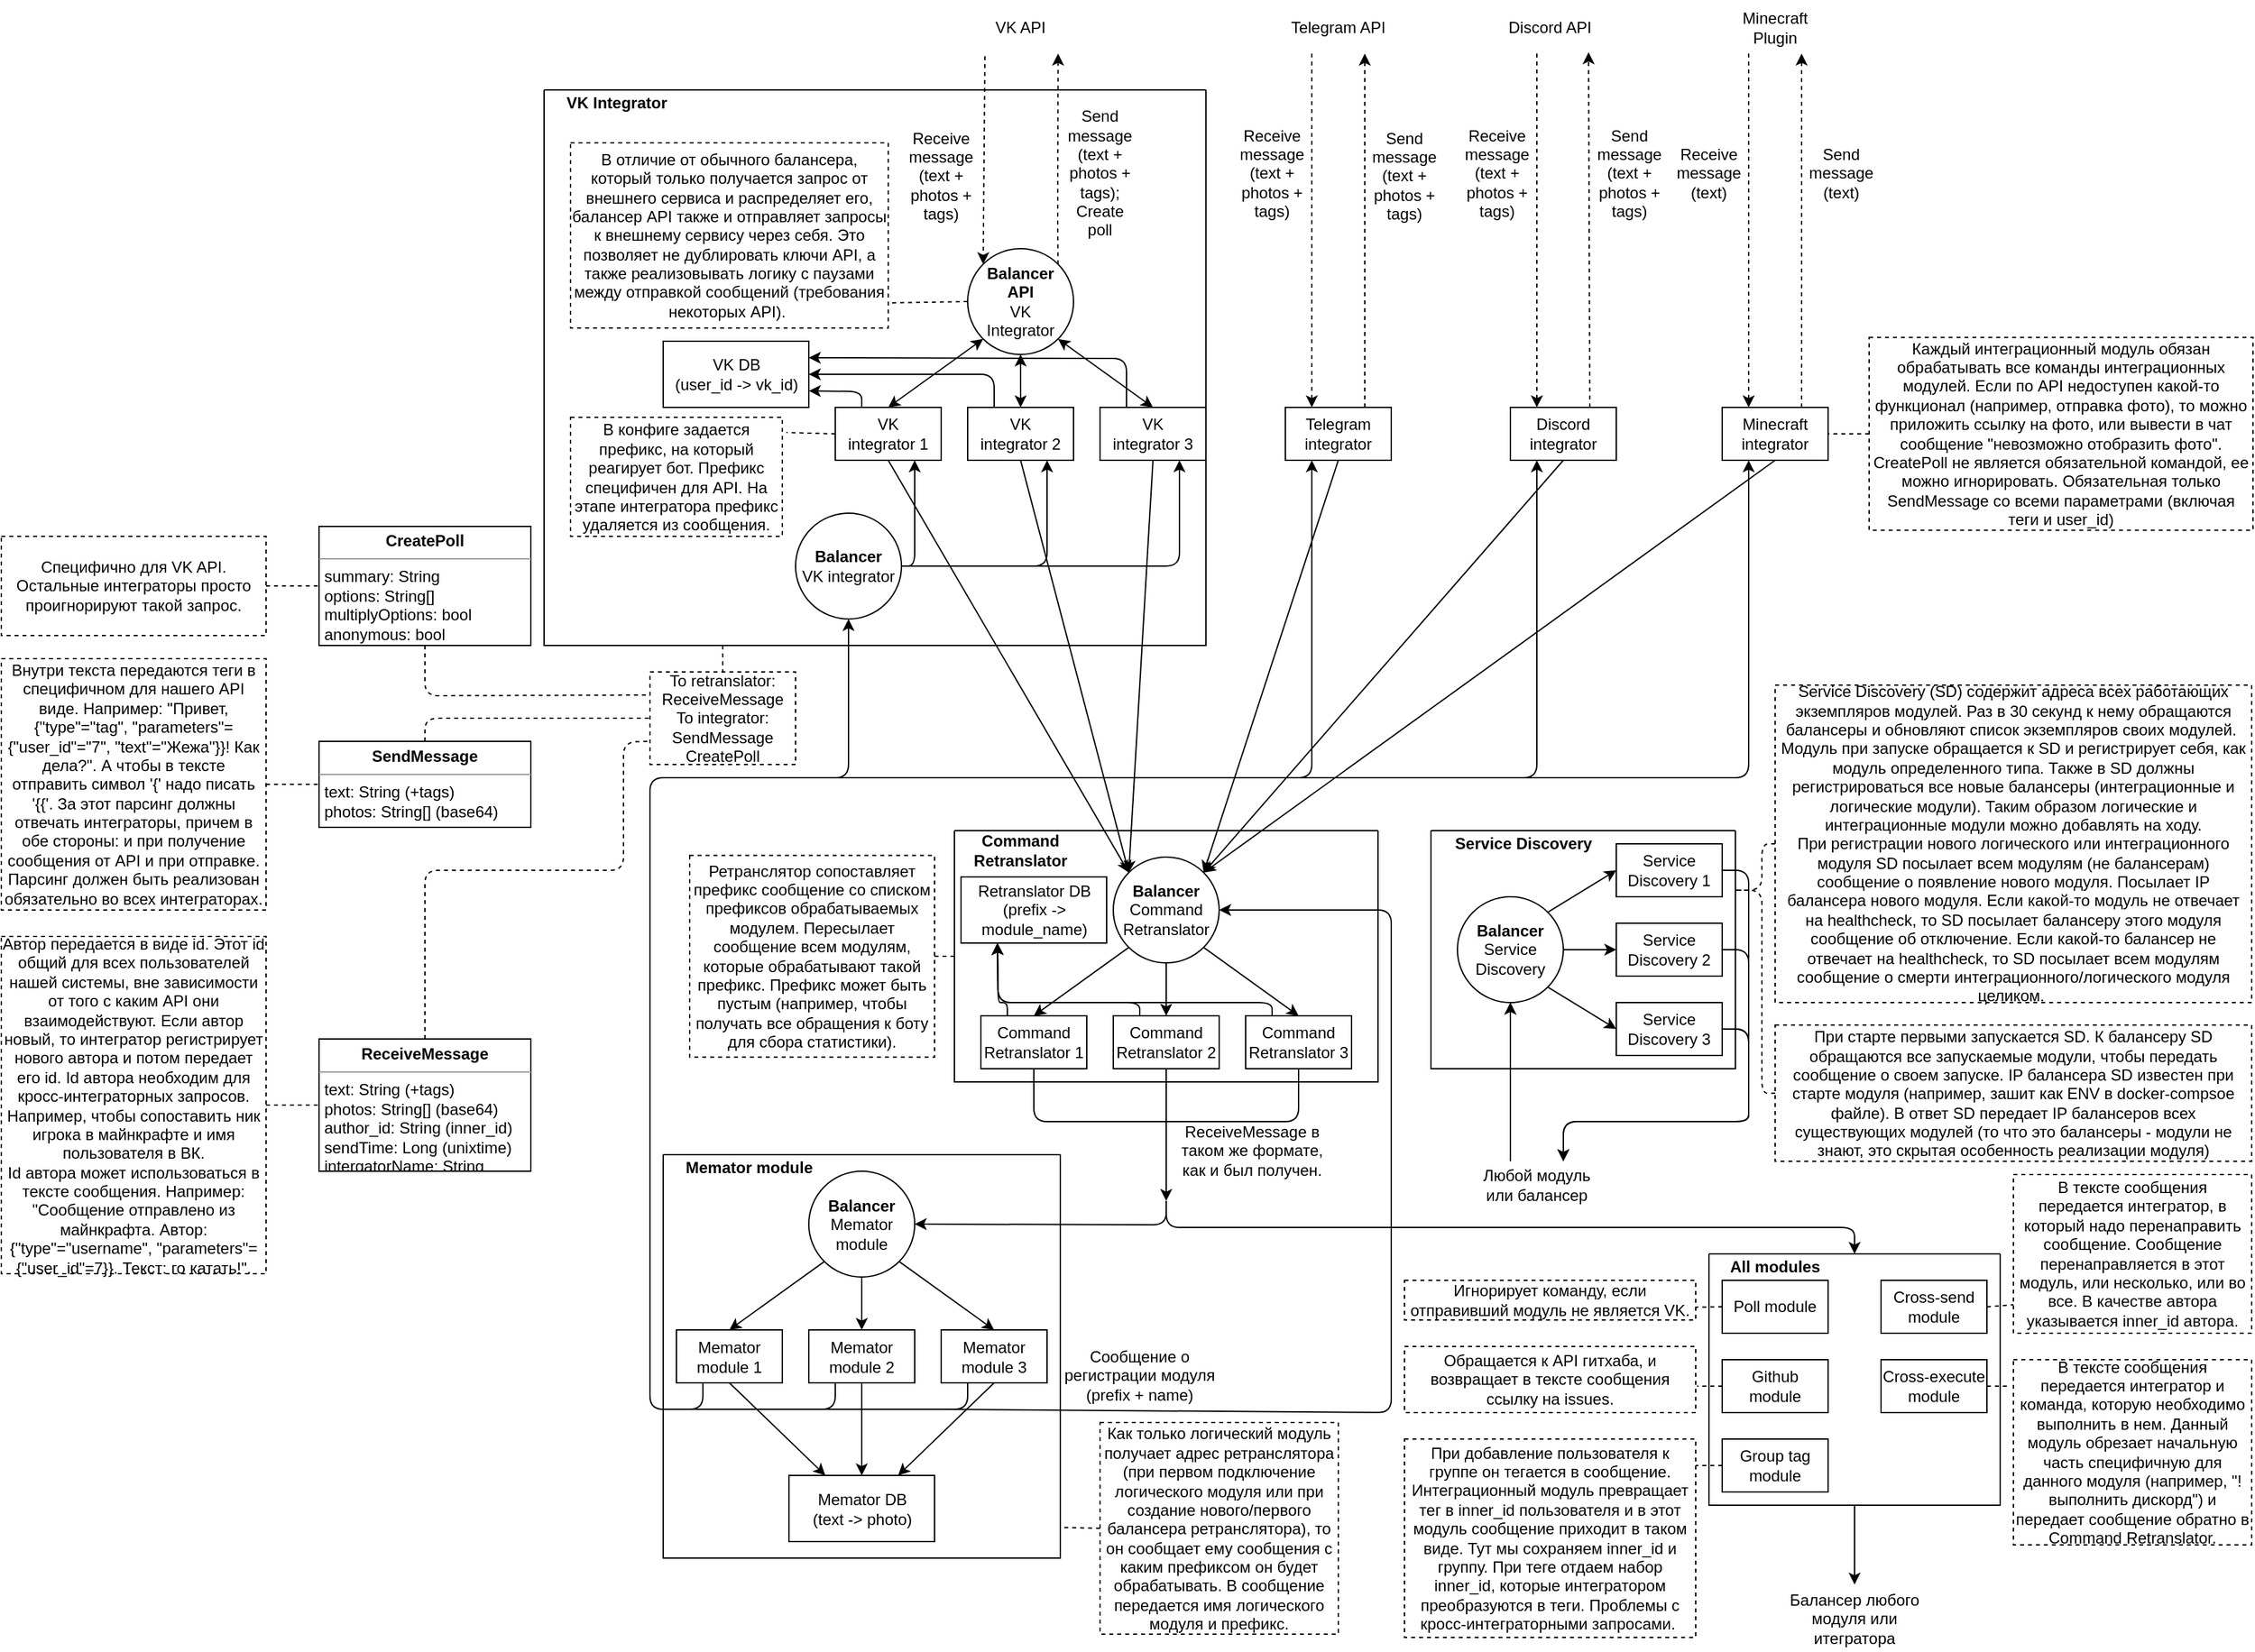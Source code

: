 <mxfile version="14.9.2" type="device"><diagram id="-dgfYcIR0lN783ewln0S" name="Page-1"><mxGraphModel dx="3094" dy="2506" grid="1" gridSize="10" guides="1" tooltips="1" connect="1" arrows="1" fold="1" page="1" pageScale="1" pageWidth="827" pageHeight="1169" math="0" shadow="0"><root><mxCell id="0"/><mxCell id="1" parent="0"/><mxCell id="4K9Pt9aiEcfx0X7Z-EZt-14" value="Discord integrator" style="rounded=0;whiteSpace=wrap;html=1;" vertex="1" parent="1"><mxGeometry x="680" y="20" width="80" height="40" as="geometry"/></mxCell><mxCell id="4K9Pt9aiEcfx0X7Z-EZt-15" value="" style="endArrow=classic;html=1;entryX=0.25;entryY=0;entryDx=0;entryDy=0;dashed=1;exitX=0.375;exitY=1;exitDx=0;exitDy=0;exitPerimeter=0;" edge="1" parent="1" target="4K9Pt9aiEcfx0X7Z-EZt-14" source="4K9Pt9aiEcfx0X7Z-EZt-17"><mxGeometry width="50" height="50" relative="1" as="geometry"><mxPoint x="700" y="-90" as="sourcePoint"/><mxPoint x="1040" y="210" as="targetPoint"/></mxGeometry></mxCell><mxCell id="4K9Pt9aiEcfx0X7Z-EZt-16" value="" style="endArrow=classic;html=1;exitX=0.75;exitY=0;exitDx=0;exitDy=0;dashed=1;entryX=0.863;entryY=0.975;entryDx=0;entryDy=0;entryPerimeter=0;" edge="1" parent="1" source="4K9Pt9aiEcfx0X7Z-EZt-14" target="4K9Pt9aiEcfx0X7Z-EZt-17"><mxGeometry width="50" height="50" relative="1" as="geometry"><mxPoint x="710" y="-80" as="sourcePoint"/><mxPoint x="740" y="-90" as="targetPoint"/></mxGeometry></mxCell><mxCell id="4K9Pt9aiEcfx0X7Z-EZt-17" value="Discord API" style="text;html=1;strokeColor=none;fillColor=none;align=center;verticalAlign=middle;whiteSpace=wrap;rounded=0;" vertex="1" parent="1"><mxGeometry x="670" y="-287.5" width="80" height="40" as="geometry"/></mxCell><mxCell id="4K9Pt9aiEcfx0X7Z-EZt-18" value="Receive message&lt;br&gt;(text + photos + tags)" style="text;html=1;strokeColor=none;fillColor=none;align=center;verticalAlign=middle;whiteSpace=wrap;rounded=0;" vertex="1" parent="1"><mxGeometry x="640" y="-212.5" width="60" height="110" as="geometry"/></mxCell><mxCell id="4K9Pt9aiEcfx0X7Z-EZt-19" value="Send&lt;br&gt;message&lt;br&gt;(text + photos + tags)" style="text;html=1;strokeColor=none;fillColor=none;align=center;verticalAlign=middle;whiteSpace=wrap;rounded=0;" vertex="1" parent="1"><mxGeometry x="740" y="-212.5" width="60" height="110" as="geometry"/></mxCell><mxCell id="4K9Pt9aiEcfx0X7Z-EZt-20" value="Minecraft integrator" style="rounded=0;whiteSpace=wrap;html=1;" vertex="1" parent="1"><mxGeometry x="840" y="20" width="80" height="40" as="geometry"/></mxCell><mxCell id="4K9Pt9aiEcfx0X7Z-EZt-21" value="" style="endArrow=classic;html=1;entryX=0.25;entryY=0;entryDx=0;entryDy=0;dashed=1;exitX=0.25;exitY=1;exitDx=0;exitDy=0;" edge="1" parent="1" target="4K9Pt9aiEcfx0X7Z-EZt-20" source="4K9Pt9aiEcfx0X7Z-EZt-23"><mxGeometry width="50" height="50" relative="1" as="geometry"><mxPoint x="860" y="-90" as="sourcePoint"/><mxPoint x="1200" y="210" as="targetPoint"/></mxGeometry></mxCell><mxCell id="4K9Pt9aiEcfx0X7Z-EZt-22" value="" style="endArrow=classic;html=1;exitX=0.75;exitY=0;exitDx=0;exitDy=0;dashed=1;entryX=0.75;entryY=1;entryDx=0;entryDy=0;" edge="1" parent="1" source="4K9Pt9aiEcfx0X7Z-EZt-20" target="4K9Pt9aiEcfx0X7Z-EZt-23"><mxGeometry width="50" height="50" relative="1" as="geometry"><mxPoint x="870" y="-80" as="sourcePoint"/><mxPoint x="900" y="-240" as="targetPoint"/></mxGeometry></mxCell><mxCell id="4K9Pt9aiEcfx0X7Z-EZt-23" value="Minecraft Plugin" style="text;html=1;strokeColor=none;fillColor=none;align=center;verticalAlign=middle;whiteSpace=wrap;rounded=0;" vertex="1" parent="1"><mxGeometry x="840" y="-287.5" width="80" height="40" as="geometry"/></mxCell><mxCell id="4K9Pt9aiEcfx0X7Z-EZt-24" value="Receive message&lt;br&gt;(text)" style="text;html=1;strokeColor=none;fillColor=none;align=center;verticalAlign=middle;whiteSpace=wrap;rounded=0;" vertex="1" parent="1"><mxGeometry x="800" y="-212.5" width="60" height="110" as="geometry"/></mxCell><mxCell id="4K9Pt9aiEcfx0X7Z-EZt-25" value="Send&lt;br&gt;message&lt;br&gt;(text)" style="text;html=1;strokeColor=none;fillColor=none;align=center;verticalAlign=middle;whiteSpace=wrap;rounded=0;" vertex="1" parent="1"><mxGeometry x="900" y="-212.5" width="60" height="110" as="geometry"/></mxCell><mxCell id="4K9Pt9aiEcfx0X7Z-EZt-28" value="Command&lt;br&gt;Retranslator&amp;nbsp;1" style="rounded=0;whiteSpace=wrap;html=1;" vertex="1" parent="1"><mxGeometry x="280" y="480" width="80" height="40" as="geometry"/></mxCell><mxCell id="4K9Pt9aiEcfx0X7Z-EZt-29" value="Command&lt;br&gt;Retranslator&amp;nbsp;2" style="rounded=0;whiteSpace=wrap;html=1;" vertex="1" parent="1"><mxGeometry x="380" y="480" width="80" height="40" as="geometry"/></mxCell><mxCell id="4K9Pt9aiEcfx0X7Z-EZt-30" value="Command&lt;br&gt;Retranslator&amp;nbsp;3" style="rounded=0;whiteSpace=wrap;html=1;" vertex="1" parent="1"><mxGeometry x="480" y="480" width="80" height="40" as="geometry"/></mxCell><mxCell id="4K9Pt9aiEcfx0X7Z-EZt-31" value="" style="endArrow=classic;html=1;entryX=0.5;entryY=0;entryDx=0;entryDy=0;exitX=0;exitY=1;exitDx=0;exitDy=0;" edge="1" parent="1" target="4K9Pt9aiEcfx0X7Z-EZt-28"><mxGeometry width="50" height="50" relative="1" as="geometry"><mxPoint x="391.716" y="428.284" as="sourcePoint"/><mxPoint x="370" y="410" as="targetPoint"/></mxGeometry></mxCell><mxCell id="4K9Pt9aiEcfx0X7Z-EZt-32" value="" style="endArrow=classic;html=1;entryX=0.5;entryY=0;entryDx=0;entryDy=0;exitX=0.5;exitY=1;exitDx=0;exitDy=0;" edge="1" parent="1" target="4K9Pt9aiEcfx0X7Z-EZt-29"><mxGeometry width="50" height="50" relative="1" as="geometry"><mxPoint x="420" y="440" as="sourcePoint"/><mxPoint x="330" y="490" as="targetPoint"/></mxGeometry></mxCell><mxCell id="4K9Pt9aiEcfx0X7Z-EZt-33" value="" style="endArrow=classic;html=1;entryX=0.5;entryY=0;entryDx=0;entryDy=0;exitX=1;exitY=1;exitDx=0;exitDy=0;" edge="1" parent="1" target="4K9Pt9aiEcfx0X7Z-EZt-30"><mxGeometry width="50" height="50" relative="1" as="geometry"><mxPoint x="448.284" y="428.284" as="sourcePoint"/><mxPoint x="430" y="490" as="targetPoint"/></mxGeometry></mxCell><mxCell id="4K9Pt9aiEcfx0X7Z-EZt-34" value="Memator module 2" style="rounded=0;whiteSpace=wrap;html=1;" vertex="1" parent="1"><mxGeometry x="150" y="717.5" width="80" height="40" as="geometry"/></mxCell><mxCell id="4K9Pt9aiEcfx0X7Z-EZt-35" value="Poll module" style="rounded=0;whiteSpace=wrap;html=1;" vertex="1" parent="1"><mxGeometry x="840" y="680" width="80" height="40" as="geometry"/></mxCell><mxCell id="4K9Pt9aiEcfx0X7Z-EZt-36" value="Group tag module" style="rounded=0;whiteSpace=wrap;html=1;" vertex="1" parent="1"><mxGeometry x="840" y="800" width="80" height="40" as="geometry"/></mxCell><mxCell id="4K9Pt9aiEcfx0X7Z-EZt-37" value="Github module" style="rounded=0;whiteSpace=wrap;html=1;" vertex="1" parent="1"><mxGeometry x="840" y="740" width="80" height="40" as="geometry"/></mxCell><mxCell id="4K9Pt9aiEcfx0X7Z-EZt-38" value="Cross-execute module" style="rounded=0;whiteSpace=wrap;html=1;" vertex="1" parent="1"><mxGeometry x="960" y="740" width="80" height="40" as="geometry"/></mxCell><mxCell id="4K9Pt9aiEcfx0X7Z-EZt-39" value="Cross-send module" style="rounded=0;whiteSpace=wrap;html=1;" vertex="1" parent="1"><mxGeometry x="960" y="680" width="80" height="40" as="geometry"/></mxCell><mxCell id="4K9Pt9aiEcfx0X7Z-EZt-47" value="" style="endArrow=classic;startArrow=none;html=1;entryX=1;entryY=0;entryDx=0;entryDy=0;exitX=0.5;exitY=1;exitDx=0;exitDy=0;endFill=1;startFill=0;" edge="1" parent="1" source="4K9Pt9aiEcfx0X7Z-EZt-114"><mxGeometry width="50" height="50" relative="1" as="geometry"><mxPoint x="590" y="180" as="sourcePoint"/><mxPoint x="448.284" y="371.716" as="targetPoint"/></mxGeometry></mxCell><mxCell id="4K9Pt9aiEcfx0X7Z-EZt-48" value="" style="endArrow=classic;startArrow=none;html=1;entryX=1;entryY=0;entryDx=0;entryDy=0;exitX=0.5;exitY=1;exitDx=0;exitDy=0;endFill=1;startFill=0;" edge="1" parent="1" source="4K9Pt9aiEcfx0X7Z-EZt-14"><mxGeometry width="50" height="50" relative="1" as="geometry"><mxPoint x="330" y="210" as="sourcePoint"/><mxPoint x="448.284" y="371.716" as="targetPoint"/></mxGeometry></mxCell><mxCell id="4K9Pt9aiEcfx0X7Z-EZt-49" value="" style="endArrow=classic;startArrow=none;html=1;entryX=1;entryY=0;entryDx=0;entryDy=0;exitX=0.5;exitY=1;exitDx=0;exitDy=0;endFill=1;startFill=0;" edge="1" parent="1" source="4K9Pt9aiEcfx0X7Z-EZt-20"><mxGeometry width="50" height="50" relative="1" as="geometry"><mxPoint x="530" y="210" as="sourcePoint"/><mxPoint x="448.284" y="371.716" as="targetPoint"/></mxGeometry></mxCell><mxCell id="4K9Pt9aiEcfx0X7Z-EZt-52" value="To retranslator:&lt;br&gt;ReceiveMessage&lt;br&gt;To integrator:&lt;br&gt;SendMessage&lt;br&gt;CreatePoll" style="text;html=1;fillColor=none;align=center;verticalAlign=middle;whiteSpace=wrap;rounded=0;strokeColor=#000000;dashed=1;" vertex="1" parent="1"><mxGeometry x="30" y="220" width="110" height="70" as="geometry"/></mxCell><mxCell id="4K9Pt9aiEcfx0X7Z-EZt-69" value="&lt;p style=&quot;margin: 0px ; margin-top: 4px ; text-align: center&quot;&gt;&lt;b&gt;ReceiveMessage&lt;/b&gt;&lt;/p&gt;&lt;hr size=&quot;1&quot;&gt;&lt;p style=&quot;margin: 0px ; margin-left: 4px&quot;&gt;text: String (+tags)&lt;/p&gt;&lt;p style=&quot;margin: 0px ; margin-left: 4px&quot;&gt;photos: String[] (base64)&lt;/p&gt;&lt;p style=&quot;margin: 0px ; margin-left: 4px&quot;&gt;author_id: String (inner_id)&lt;br&gt;sendTime: Long (unixtime)&lt;br&gt;intergatorName: String&amp;nbsp;&lt;/p&gt;" style="verticalAlign=top;align=left;overflow=fill;fontSize=12;fontFamily=Helvetica;html=1;strokeColor=#000000;" vertex="1" parent="1"><mxGeometry x="-220" y="497.5" width="160" height="100" as="geometry"/></mxCell><mxCell id="4K9Pt9aiEcfx0X7Z-EZt-70" value="&lt;p style=&quot;margin: 0px ; margin-top: 4px ; text-align: center&quot;&gt;&lt;b&gt;SendMessage&lt;/b&gt;&lt;/p&gt;&lt;hr size=&quot;1&quot;&gt;&lt;p style=&quot;margin: 0px ; margin-left: 4px&quot;&gt;text: String (+tags)&lt;/p&gt;&lt;p style=&quot;margin: 0px ; margin-left: 4px&quot;&gt;photos: String[] (base64)&lt;br&gt;&lt;/p&gt;" style="verticalAlign=top;align=left;overflow=fill;fontSize=12;fontFamily=Helvetica;html=1;strokeColor=#000000;" vertex="1" parent="1"><mxGeometry x="-220" y="272.5" width="160" height="65" as="geometry"/></mxCell><mxCell id="4K9Pt9aiEcfx0X7Z-EZt-71" value="&lt;p style=&quot;margin: 0px ; margin-top: 4px ; text-align: center&quot;&gt;&lt;b&gt;CreatePoll&lt;/b&gt;&lt;/p&gt;&lt;hr size=&quot;1&quot;&gt;&lt;p style=&quot;margin: 0px ; margin-left: 4px&quot;&gt;summary: String&lt;br&gt;options: String[]&lt;br&gt;multiplyOptions: bool&lt;br&gt;anonymous: bool&lt;/p&gt;" style="verticalAlign=top;align=left;overflow=fill;fontSize=12;fontFamily=Helvetica;html=1;strokeColor=#000000;" vertex="1" parent="1"><mxGeometry x="-220" y="110" width="160" height="90" as="geometry"/></mxCell><mxCell id="4K9Pt9aiEcfx0X7Z-EZt-72" value="" style="endArrow=none;html=1;dashed=1;entryX=0;entryY=0.5;entryDx=0;entryDy=0;exitX=0.5;exitY=0;exitDx=0;exitDy=0;" edge="1" parent="1" source="4K9Pt9aiEcfx0X7Z-EZt-70" target="4K9Pt9aiEcfx0X7Z-EZt-52"><mxGeometry width="50" height="50" relative="1" as="geometry"><mxPoint x="100" y="300" as="sourcePoint"/><mxPoint x="370" y="260" as="targetPoint"/><Array as="points"><mxPoint x="-140" y="255"/></Array></mxGeometry></mxCell><mxCell id="4K9Pt9aiEcfx0X7Z-EZt-73" value="" style="endArrow=none;html=1;dashed=1;entryX=0;entryY=0.25;entryDx=0;entryDy=0;exitX=0.5;exitY=1;exitDx=0;exitDy=0;" edge="1" parent="1" source="4K9Pt9aiEcfx0X7Z-EZt-71" target="4K9Pt9aiEcfx0X7Z-EZt-52"><mxGeometry width="50" height="50" relative="1" as="geometry"><mxPoint x="-70" y="300" as="sourcePoint"/><mxPoint x="370" y="260" as="targetPoint"/><Array as="points"><mxPoint x="-140" y="238"/></Array></mxGeometry></mxCell><mxCell id="4K9Pt9aiEcfx0X7Z-EZt-75" value="Специфично для VK API. Остальные интеграторы просто проигнорируют такой запрос." style="rounded=0;whiteSpace=wrap;html=1;strokeColor=#000000;dashed=1;" vertex="1" parent="1"><mxGeometry x="-460" y="117.5" width="200" height="75" as="geometry"/></mxCell><mxCell id="4K9Pt9aiEcfx0X7Z-EZt-76" value="" style="endArrow=none;html=1;dashed=1;entryX=0;entryY=0.5;entryDx=0;entryDy=0;exitX=1;exitY=0.5;exitDx=0;exitDy=0;" edge="1" parent="1" source="4K9Pt9aiEcfx0X7Z-EZt-75" target="4K9Pt9aiEcfx0X7Z-EZt-71"><mxGeometry width="50" height="50" relative="1" as="geometry"><mxPoint x="-260" y="178" as="sourcePoint"/><mxPoint x="-300" y="290" as="targetPoint"/></mxGeometry></mxCell><mxCell id="4K9Pt9aiEcfx0X7Z-EZt-77" value="Внутри текста передаются теги в специфичном для нашего API виде. Например: &quot;Привет, {&quot;type&quot;=&quot;tag&quot;, &quot;parameters&quot;={&quot;user_id&quot;=&quot;7&quot;, &quot;text&quot;=&quot;Жежа&quot;}}! Как дела?&quot;. А чтобы в тексте отправить символ '{' надо писать '{{'. За этот парсинг должны отвечать интеграторы, причем в обе стороны: и при получение сообщения от API и при отправке.&lt;br&gt;Парсинг должен быть реализован обязательно во всех интеграторах." style="rounded=0;whiteSpace=wrap;html=1;strokeColor=#000000;dashed=1;" vertex="1" parent="1"><mxGeometry x="-460" y="210" width="200" height="190" as="geometry"/></mxCell><mxCell id="4K9Pt9aiEcfx0X7Z-EZt-78" value="" style="endArrow=none;html=1;dashed=1;entryX=0;entryY=0.5;entryDx=0;entryDy=0;exitX=1;exitY=0.5;exitDx=0;exitDy=0;" edge="1" parent="1" source="4K9Pt9aiEcfx0X7Z-EZt-77" target="4K9Pt9aiEcfx0X7Z-EZt-70"><mxGeometry width="50" height="50" relative="1" as="geometry"><mxPoint x="-260" y="345.5" as="sourcePoint"/><mxPoint x="-220" y="322.5" as="targetPoint"/></mxGeometry></mxCell><mxCell id="4K9Pt9aiEcfx0X7Z-EZt-79" value="Автор передается в виде id. Этот id общий для всех пользователей нашей системы, вне зависимости от того с каким API они взаимодействуют. Если автор новый, то интегратор регистрирует нового автора и потом передает его id. Id автора необходим для кросс-интеграторных запросов. Например, чтобы сопоставить ник игрока в майнкрафте и имя пользователя в ВК.&lt;br&gt;Id автора может использоваться в тексте сообщения. Например: &quot;Сообщение отправлено из майнкрафта. Автор: {&quot;type&quot;=&quot;username&quot;, &quot;parameters&quot;=&lt;br&gt;{&quot;user_id&quot;=7}}. Текст: го катать!&quot;." style="rounded=0;whiteSpace=wrap;html=1;strokeColor=#000000;dashed=1;" vertex="1" parent="1"><mxGeometry x="-460" y="420" width="200" height="255" as="geometry"/></mxCell><mxCell id="4K9Pt9aiEcfx0X7Z-EZt-81" value="" style="endArrow=none;html=1;dashed=1;entryX=0;entryY=0.75;entryDx=0;entryDy=0;exitX=0.5;exitY=0;exitDx=0;exitDy=0;" edge="1" parent="1" source="4K9Pt9aiEcfx0X7Z-EZt-69" target="4K9Pt9aiEcfx0X7Z-EZt-52"><mxGeometry width="50" height="50" relative="1" as="geometry"><mxPoint x="-70" y="300" as="sourcePoint"/><mxPoint x="30" y="260" as="targetPoint"/><Array as="points"><mxPoint x="-140" y="370"/><mxPoint x="10" y="370"/><mxPoint x="10" y="273"/></Array></mxGeometry></mxCell><mxCell id="4K9Pt9aiEcfx0X7Z-EZt-82" value="" style="endArrow=none;html=1;dashed=1;entryX=0;entryY=0.5;entryDx=0;entryDy=0;exitX=1;exitY=0.5;exitDx=0;exitDy=0;" edge="1" parent="1" source="4K9Pt9aiEcfx0X7Z-EZt-79" target="4K9Pt9aiEcfx0X7Z-EZt-69"><mxGeometry width="50" height="50" relative="1" as="geometry"><mxPoint x="-250" y="332.505" as="sourcePoint"/><mxPoint x="-210" y="332.5" as="targetPoint"/></mxGeometry></mxCell><mxCell id="4K9Pt9aiEcfx0X7Z-EZt-83" value="&lt;b&gt;Balancer&lt;br&gt;API&lt;/b&gt;&lt;br&gt;VK&lt;br&gt;Integrator" style="ellipse;whiteSpace=wrap;html=1;" vertex="1" parent="1"><mxGeometry x="270" y="-100" width="80" height="80" as="geometry"/></mxCell><mxCell id="4K9Pt9aiEcfx0X7Z-EZt-84" value="VK&lt;br&gt;integrator 2" style="rounded=0;whiteSpace=wrap;html=1;" vertex="1" parent="1"><mxGeometry x="270" y="20" width="80" height="40" as="geometry"/></mxCell><mxCell id="4K9Pt9aiEcfx0X7Z-EZt-85" value="" style="endArrow=classic;html=1;dashed=1;entryX=0;entryY=0;entryDx=0;entryDy=0;exitX=0.163;exitY=1.05;exitDx=0;exitDy=0;exitPerimeter=0;" edge="1" parent="1" target="4K9Pt9aiEcfx0X7Z-EZt-83" source="4K9Pt9aiEcfx0X7Z-EZt-87"><mxGeometry width="50" height="50" relative="1" as="geometry"><mxPoint x="282" y="-210" as="sourcePoint"/><mxPoint x="290" y="-60" as="targetPoint"/></mxGeometry></mxCell><mxCell id="4K9Pt9aiEcfx0X7Z-EZt-86" value="" style="endArrow=classic;html=1;dashed=1;entryX=0.854;entryY=1;entryDx=0;entryDy=0;entryPerimeter=0;exitX=1;exitY=0;exitDx=0;exitDy=0;" edge="1" parent="1" source="4K9Pt9aiEcfx0X7Z-EZt-83" target="4K9Pt9aiEcfx0X7Z-EZt-87"><mxGeometry width="50" height="50" relative="1" as="geometry"><mxPoint x="380" y="-240" as="sourcePoint"/><mxPoint x="330" y="-210" as="targetPoint"/><Array as="points"><mxPoint x="338" y="-120"/></Array></mxGeometry></mxCell><mxCell id="4K9Pt9aiEcfx0X7Z-EZt-87" value="VK API" style="text;html=1;strokeColor=none;fillColor=none;align=center;verticalAlign=middle;whiteSpace=wrap;rounded=0;" vertex="1" parent="1"><mxGeometry x="270" y="-287.5" width="80" height="40" as="geometry"/></mxCell><mxCell id="4K9Pt9aiEcfx0X7Z-EZt-88" value="Receive message&lt;br&gt;(text + photos + tags)" style="text;html=1;strokeColor=none;fillColor=none;align=center;verticalAlign=middle;whiteSpace=wrap;rounded=0;" vertex="1" parent="1"><mxGeometry x="220" y="-210" width="60" height="110" as="geometry"/></mxCell><mxCell id="4K9Pt9aiEcfx0X7Z-EZt-90" value="VK&lt;br&gt;integrator 3" style="rounded=0;whiteSpace=wrap;html=1;" vertex="1" parent="1"><mxGeometry x="370" y="20" width="80" height="40" as="geometry"/></mxCell><mxCell id="4K9Pt9aiEcfx0X7Z-EZt-91" value="VK&lt;br&gt;integrator 1" style="rounded=0;whiteSpace=wrap;html=1;" vertex="1" parent="1"><mxGeometry x="170" y="20" width="80" height="40" as="geometry"/></mxCell><mxCell id="4K9Pt9aiEcfx0X7Z-EZt-92" value="" style="endArrow=classic;html=1;entryX=0.5;entryY=0;entryDx=0;entryDy=0;exitX=0;exitY=1;exitDx=0;exitDy=0;startArrow=classic;startFill=1;" edge="1" parent="1" source="4K9Pt9aiEcfx0X7Z-EZt-83" target="4K9Pt9aiEcfx0X7Z-EZt-91"><mxGeometry width="50" height="50" relative="1" as="geometry"><mxPoint x="230.856" y="-49.996" as="sourcePoint"/><mxPoint x="159.14" y="1.72" as="targetPoint"/></mxGeometry></mxCell><mxCell id="4K9Pt9aiEcfx0X7Z-EZt-93" value="" style="endArrow=classic;html=1;entryX=0.5;entryY=0;entryDx=0;entryDy=0;exitX=0.5;exitY=1;exitDx=0;exitDy=0;startArrow=classic;startFill=1;" edge="1" parent="1" source="4K9Pt9aiEcfx0X7Z-EZt-83" target="4K9Pt9aiEcfx0X7Z-EZt-84"><mxGeometry width="50" height="50" relative="1" as="geometry"><mxPoint x="291.716" y="-21.716" as="sourcePoint"/><mxPoint x="220" y="30" as="targetPoint"/></mxGeometry></mxCell><mxCell id="4K9Pt9aiEcfx0X7Z-EZt-94" value="" style="endArrow=classic;html=1;entryX=0.5;entryY=0;entryDx=0;entryDy=0;exitX=1;exitY=1;exitDx=0;exitDy=0;startArrow=classic;startFill=1;" edge="1" parent="1" source="4K9Pt9aiEcfx0X7Z-EZt-83" target="4K9Pt9aiEcfx0X7Z-EZt-90"><mxGeometry width="50" height="50" relative="1" as="geometry"><mxPoint x="320" y="-10" as="sourcePoint"/><mxPoint x="320" y="30" as="targetPoint"/></mxGeometry></mxCell><mxCell id="4K9Pt9aiEcfx0X7Z-EZt-95" value="VK DB&lt;br&gt;(user_id -&amp;gt; vk_id)" style="html=1;strokeColor=#000000;" vertex="1" parent="1"><mxGeometry x="40" y="-30" width="110" height="50" as="geometry"/></mxCell><mxCell id="4K9Pt9aiEcfx0X7Z-EZt-96" value="" style="endArrow=classic;html=1;exitX=0.25;exitY=0;exitDx=0;exitDy=0;entryX=1;entryY=0.75;entryDx=0;entryDy=0;" edge="1" parent="1" source="4K9Pt9aiEcfx0X7Z-EZt-91" target="4K9Pt9aiEcfx0X7Z-EZt-95"><mxGeometry width="50" height="50" relative="1" as="geometry"><mxPoint x="180" y="-20" as="sourcePoint"/><mxPoint x="230" y="-70" as="targetPoint"/><Array as="points"><mxPoint x="190" y="8"/></Array></mxGeometry></mxCell><mxCell id="4K9Pt9aiEcfx0X7Z-EZt-97" value="" style="endArrow=classic;html=1;exitX=0.25;exitY=0;exitDx=0;exitDy=0;entryX=1;entryY=0.5;entryDx=0;entryDy=0;" edge="1" parent="1" source="4K9Pt9aiEcfx0X7Z-EZt-84" target="4K9Pt9aiEcfx0X7Z-EZt-95"><mxGeometry width="50" height="50" relative="1" as="geometry"><mxPoint x="200" y="30" as="sourcePoint"/><mxPoint x="160" y="17.5" as="targetPoint"/><Array as="points"><mxPoint x="290" y="-5"/></Array></mxGeometry></mxCell><mxCell id="4K9Pt9aiEcfx0X7Z-EZt-98" value="" style="endArrow=classic;html=1;exitX=0.25;exitY=0;exitDx=0;exitDy=0;entryX=1;entryY=0.25;entryDx=0;entryDy=0;" edge="1" parent="1" source="4K9Pt9aiEcfx0X7Z-EZt-90" target="4K9Pt9aiEcfx0X7Z-EZt-95"><mxGeometry width="50" height="50" relative="1" as="geometry"><mxPoint x="300" y="30" as="sourcePoint"/><mxPoint x="160" y="5" as="targetPoint"/><Array as="points"><mxPoint x="390" y="-17"/></Array></mxGeometry></mxCell><mxCell id="4K9Pt9aiEcfx0X7Z-EZt-105" value="" style="swimlane;startSize=0;rounded=0;shadow=0;glass=0;strokeColor=#000000;swimlaneLine=1;sketch=0;swimlaneFillColor=none;fillColor=none;" vertex="1" parent="1"><mxGeometry x="-50" y="-220" width="500" height="420" as="geometry"><mxRectangle x="520" y="-70" width="50" height="40" as="alternateBounds"/></mxGeometry></mxCell><mxCell id="4K9Pt9aiEcfx0X7Z-EZt-100" value="VK Integrator" style="text;html=1;strokeColor=none;fillColor=none;align=center;verticalAlign=middle;whiteSpace=wrap;rounded=0;glass=0;fontStyle=1" vertex="1" parent="4K9Pt9aiEcfx0X7Z-EZt-105"><mxGeometry x="10" width="90" height="20" as="geometry"/></mxCell><mxCell id="4K9Pt9aiEcfx0X7Z-EZt-114" value="Telegram integrator" style="rounded=0;whiteSpace=wrap;html=1;" vertex="1" parent="1"><mxGeometry x="510" y="20" width="80" height="40" as="geometry"/></mxCell><mxCell id="4K9Pt9aiEcfx0X7Z-EZt-115" value="" style="endArrow=classic;html=1;entryX=0.25;entryY=0;entryDx=0;entryDy=0;dashed=1;exitX=0.25;exitY=1;exitDx=0;exitDy=0;" edge="1" parent="1" target="4K9Pt9aiEcfx0X7Z-EZt-114" source="4K9Pt9aiEcfx0X7Z-EZt-117"><mxGeometry width="50" height="50" relative="1" as="geometry"><mxPoint x="530" y="-90" as="sourcePoint"/><mxPoint x="870" y="210" as="targetPoint"/></mxGeometry></mxCell><mxCell id="4K9Pt9aiEcfx0X7Z-EZt-116" value="" style="endArrow=classic;html=1;exitX=0.75;exitY=0;exitDx=0;exitDy=0;dashed=1;entryX=0.75;entryY=1;entryDx=0;entryDy=0;" edge="1" parent="1" source="4K9Pt9aiEcfx0X7Z-EZt-114" target="4K9Pt9aiEcfx0X7Z-EZt-117"><mxGeometry width="50" height="50" relative="1" as="geometry"><mxPoint x="540" y="-80" as="sourcePoint"/><mxPoint x="570" y="-90" as="targetPoint"/></mxGeometry></mxCell><mxCell id="4K9Pt9aiEcfx0X7Z-EZt-117" value="Telegram API" style="text;html=1;strokeColor=none;fillColor=none;align=center;verticalAlign=middle;whiteSpace=wrap;rounded=0;" vertex="1" parent="1"><mxGeometry x="510" y="-287.5" width="80" height="40" as="geometry"/></mxCell><mxCell id="4K9Pt9aiEcfx0X7Z-EZt-118" value="Receive message&lt;br&gt;(text + photos + tags)" style="text;html=1;strokeColor=none;fillColor=none;align=center;verticalAlign=middle;whiteSpace=wrap;rounded=0;" vertex="1" parent="1"><mxGeometry x="470" y="-212.5" width="60" height="110" as="geometry"/></mxCell><mxCell id="4K9Pt9aiEcfx0X7Z-EZt-119" value="Send&lt;br&gt;message&lt;br&gt;(text + photos + tags)" style="text;html=1;strokeColor=none;fillColor=none;align=center;verticalAlign=middle;whiteSpace=wrap;rounded=0;" vertex="1" parent="1"><mxGeometry x="570" y="-210" width="60" height="110" as="geometry"/></mxCell><mxCell id="4K9Pt9aiEcfx0X7Z-EZt-120" value="" style="swimlane;startSize=0;rounded=0;shadow=0;glass=0;strokeColor=#000000;swimlaneLine=1;sketch=0;swimlaneFillColor=none;fillColor=none;" vertex="1" parent="1"><mxGeometry x="260" y="340" width="320" height="190" as="geometry"><mxRectangle x="520" y="-70" width="50" height="40" as="alternateBounds"/></mxGeometry></mxCell><mxCell id="4K9Pt9aiEcfx0X7Z-EZt-121" value="Command&lt;br&gt;Retranslator" style="text;html=1;strokeColor=none;fillColor=none;align=center;verticalAlign=middle;whiteSpace=wrap;rounded=0;glass=0;fontStyle=1" vertex="1" parent="4K9Pt9aiEcfx0X7Z-EZt-120"><mxGeometry x="10" width="80" height="30" as="geometry"/></mxCell><mxCell id="4K9Pt9aiEcfx0X7Z-EZt-122" value="" style="endArrow=classic;startArrow=none;html=1;entryX=1;entryY=0.5;entryDx=0;entryDy=0;startFill=0;" edge="1" parent="1" target="4K9Pt9aiEcfx0X7Z-EZt-155"><mxGeometry width="50" height="50" relative="1" as="geometry"><mxPoint x="250" y="777.5" as="sourcePoint"/><mxPoint x="380" y="400" as="targetPoint"/><Array as="points"><mxPoint x="590" y="780"/><mxPoint x="590" y="610"/><mxPoint x="590" y="400"/></Array></mxGeometry></mxCell><mxCell id="4K9Pt9aiEcfx0X7Z-EZt-123" value="" style="endArrow=classic;startArrow=none;html=1;endFill=1;startFill=0;entryX=0.5;entryY=1;entryDx=0;entryDy=0;" edge="1" parent="1" target="4K9Pt9aiEcfx0X7Z-EZt-125"><mxGeometry width="50" height="50" relative="1" as="geometry"><mxPoint x="680" y="590" as="sourcePoint"/><mxPoint x="640" y="430" as="targetPoint"/><Array as="points"><mxPoint x="680" y="590"/><mxPoint x="680" y="550"/></Array></mxGeometry></mxCell><mxCell id="4K9Pt9aiEcfx0X7Z-EZt-124" value="Service Discovery 2" style="rounded=0;whiteSpace=wrap;html=1;shadow=0;glass=0;sketch=0;strokeColor=#000000;" vertex="1" parent="1"><mxGeometry x="760" y="410" width="80" height="40" as="geometry"/></mxCell><mxCell id="4K9Pt9aiEcfx0X7Z-EZt-125" value="&lt;b&gt;Balancer&lt;/b&gt;&lt;br&gt;Service Discovery" style="ellipse;whiteSpace=wrap;html=1;" vertex="1" parent="1"><mxGeometry x="640" y="390" width="80" height="80" as="geometry"/></mxCell><mxCell id="4K9Pt9aiEcfx0X7Z-EZt-126" value="Service Discovery 1" style="rounded=0;whiteSpace=wrap;html=1;shadow=0;glass=0;sketch=0;strokeColor=#000000;" vertex="1" parent="1"><mxGeometry x="760" y="350" width="80" height="40" as="geometry"/></mxCell><mxCell id="4K9Pt9aiEcfx0X7Z-EZt-127" value="Service Discovery 3" style="rounded=0;whiteSpace=wrap;html=1;shadow=0;glass=0;sketch=0;strokeColor=#000000;" vertex="1" parent="1"><mxGeometry x="760" y="470" width="80" height="40" as="geometry"/></mxCell><mxCell id="4K9Pt9aiEcfx0X7Z-EZt-128" value="" style="endArrow=classic;html=1;entryX=0;entryY=0.5;entryDx=0;entryDy=0;exitX=1;exitY=0;exitDx=0;exitDy=0;" edge="1" parent="1" source="4K9Pt9aiEcfx0X7Z-EZt-125" target="4K9Pt9aiEcfx0X7Z-EZt-126"><mxGeometry width="50" height="50" relative="1" as="geometry"><mxPoint x="458.284" y="468.284" as="sourcePoint"/><mxPoint x="530" y="520" as="targetPoint"/></mxGeometry></mxCell><mxCell id="4K9Pt9aiEcfx0X7Z-EZt-129" value="" style="endArrow=classic;html=1;entryX=0;entryY=0.5;entryDx=0;entryDy=0;exitX=1;exitY=0.5;exitDx=0;exitDy=0;" edge="1" parent="1" source="4K9Pt9aiEcfx0X7Z-EZt-125" target="4K9Pt9aiEcfx0X7Z-EZt-124"><mxGeometry width="50" height="50" relative="1" as="geometry"><mxPoint x="718.284" y="411.716" as="sourcePoint"/><mxPoint x="770" y="380" as="targetPoint"/></mxGeometry></mxCell><mxCell id="4K9Pt9aiEcfx0X7Z-EZt-130" value="" style="endArrow=classic;html=1;entryX=0;entryY=0.5;entryDx=0;entryDy=0;exitX=1;exitY=1;exitDx=0;exitDy=0;" edge="1" parent="1" source="4K9Pt9aiEcfx0X7Z-EZt-125" target="4K9Pt9aiEcfx0X7Z-EZt-127"><mxGeometry width="50" height="50" relative="1" as="geometry"><mxPoint x="730" y="440" as="sourcePoint"/><mxPoint x="770" y="440" as="targetPoint"/></mxGeometry></mxCell><mxCell id="4K9Pt9aiEcfx0X7Z-EZt-131" value="" style="swimlane;startSize=0;rounded=0;shadow=0;glass=0;strokeColor=#000000;swimlaneLine=1;sketch=0;swimlaneFillColor=none;fillColor=none;" vertex="1" parent="1"><mxGeometry x="620" y="340" width="230" height="180" as="geometry"><mxRectangle x="520" y="-70" width="50" height="40" as="alternateBounds"/></mxGeometry></mxCell><mxCell id="4K9Pt9aiEcfx0X7Z-EZt-132" value="Service Discovery" style="text;html=1;strokeColor=none;fillColor=none;align=center;verticalAlign=middle;whiteSpace=wrap;rounded=0;glass=0;fontStyle=1" vertex="1" parent="4K9Pt9aiEcfx0X7Z-EZt-131"><mxGeometry x="10" width="120" height="20" as="geometry"/></mxCell><mxCell id="4K9Pt9aiEcfx0X7Z-EZt-133" value="Service Discovery (SD) содержит адреса всех работающих экземпляров модулей. Раз в 30 секунд к нему обращаются балансеры и обновляют список экземпляров своих модулей.&amp;nbsp; Модуль при запуске обращается к SD и регистрирует себя, как модуль определенного типа. Также в SD должны регистрироваться все новые балансеры (интеграционные и логические модули). Таким образом логические и интеграционные модули можно добавлять на ходу.&lt;br&gt;При регистрации нового логического или интеграционного модуля SD посылает всем модулям (не балансерам) сообщение о появление нового модуля. Посылает IP балансера нового модуля. Если какой-то модуль не отвечает на healthcheck, то SD посылает балансеру этого модуля сообщение об отключение. Если какой-то балансер не отвечает на healthcheck, то SD посылает всем модулям сообщение о смерти интеграционного/логического модуля целиком.&amp;nbsp;" style="rounded=0;whiteSpace=wrap;html=1;strokeColor=#000000;dashed=1;" vertex="1" parent="1"><mxGeometry x="880" y="230" width="360" height="240" as="geometry"/></mxCell><mxCell id="4K9Pt9aiEcfx0X7Z-EZt-134" value="" style="endArrow=none;html=1;dashed=1;entryX=1;entryY=0.25;entryDx=0;entryDy=0;exitX=0;exitY=0.5;exitDx=0;exitDy=0;" edge="1" parent="1" source="4K9Pt9aiEcfx0X7Z-EZt-133" target="4K9Pt9aiEcfx0X7Z-EZt-131"><mxGeometry width="50" height="50" relative="1" as="geometry"><mxPoint x="490" y="680" as="sourcePoint"/><mxPoint x="540" y="630" as="targetPoint"/><Array as="points"><mxPoint x="870" y="350"/><mxPoint x="870" y="385"/></Array></mxGeometry></mxCell><mxCell id="4K9Pt9aiEcfx0X7Z-EZt-89" value="Send&lt;br&gt;message&lt;br&gt;(text + photos + tags);&lt;br&gt;Create poll" style="text;html=1;strokeColor=none;fillColor=none;align=center;verticalAlign=middle;whiteSpace=wrap;rounded=0;" vertex="1" parent="1"><mxGeometry x="340" y="-212.5" width="60" height="110" as="geometry"/></mxCell><mxCell id="4K9Pt9aiEcfx0X7Z-EZt-137" value="" style="endArrow=classic;html=1;entryX=0;entryY=0;entryDx=0;entryDy=0;exitX=0.5;exitY=1;exitDx=0;exitDy=0;" edge="1" parent="1" source="4K9Pt9aiEcfx0X7Z-EZt-91"><mxGeometry width="50" height="50" relative="1" as="geometry"><mxPoint x="370" y="230" as="sourcePoint"/><mxPoint x="391.716" y="371.716" as="targetPoint"/></mxGeometry></mxCell><mxCell id="4K9Pt9aiEcfx0X7Z-EZt-138" value="" style="endArrow=classic;html=1;entryX=0;entryY=0;entryDx=0;entryDy=0;exitX=0.5;exitY=1;exitDx=0;exitDy=0;" edge="1" parent="1" source="4K9Pt9aiEcfx0X7Z-EZt-84"><mxGeometry width="50" height="50" relative="1" as="geometry"><mxPoint x="380" y="240" as="sourcePoint"/><mxPoint x="391.716" y="371.716" as="targetPoint"/></mxGeometry></mxCell><mxCell id="4K9Pt9aiEcfx0X7Z-EZt-139" value="" style="endArrow=classic;html=1;entryX=0;entryY=0;entryDx=0;entryDy=0;exitX=0.5;exitY=1;exitDx=0;exitDy=0;" edge="1" parent="1" source="4K9Pt9aiEcfx0X7Z-EZt-90"><mxGeometry width="50" height="50" relative="1" as="geometry"><mxPoint x="390" y="250" as="sourcePoint"/><mxPoint x="391.716" y="371.716" as="targetPoint"/></mxGeometry></mxCell><mxCell id="4K9Pt9aiEcfx0X7Z-EZt-140" value="При старте первыми запускается SD. К балансеру SD обращаются все запускаемые модули, чтобы передать сообщение о своем запуске. IP балансера SD известен при старте модуля (например, зашит как ENV в docker-compsoe файле). В ответ SD передает IP балансеров всех существующих модулей (то что это балансеры - модули не знают, это скрытая особенность реализации модуля)" style="rounded=0;whiteSpace=wrap;html=1;strokeColor=#000000;dashed=1;" vertex="1" parent="1"><mxGeometry x="880" y="487" width="360" height="103" as="geometry"/></mxCell><mxCell id="4K9Pt9aiEcfx0X7Z-EZt-141" value="" style="endArrow=classic;startArrow=none;html=1;endFill=1;startFill=0;entryX=0.75;entryY=1;entryDx=0;entryDy=0;exitX=1;exitY=0.5;exitDx=0;exitDy=0;" edge="1" parent="1" source="4K9Pt9aiEcfx0X7Z-EZt-158" target="4K9Pt9aiEcfx0X7Z-EZt-84"><mxGeometry width="50" height="50" relative="1" as="geometry"><mxPoint x="230" y="360" as="sourcePoint"/><mxPoint x="260" y="150" as="targetPoint"/><Array as="points"><mxPoint x="230" y="140"/><mxPoint x="330" y="140"/></Array></mxGeometry></mxCell><mxCell id="4K9Pt9aiEcfx0X7Z-EZt-143" value="" style="endArrow=none;html=1;exitX=0.5;exitY=1;exitDx=0;exitDy=0;" edge="1" parent="1" source="4K9Pt9aiEcfx0X7Z-EZt-28"><mxGeometry width="50" height="50" relative="1" as="geometry"><mxPoint x="290" y="630" as="sourcePoint"/><mxPoint x="420" y="560" as="targetPoint"/><Array as="points"><mxPoint x="320" y="560"/></Array></mxGeometry></mxCell><mxCell id="4K9Pt9aiEcfx0X7Z-EZt-144" value="" style="endArrow=none;html=1;exitX=0.5;exitY=1;exitDx=0;exitDy=0;" edge="1" parent="1" source="4K9Pt9aiEcfx0X7Z-EZt-29"><mxGeometry width="50" height="50" relative="1" as="geometry"><mxPoint x="330" y="530" as="sourcePoint"/><mxPoint x="420" y="560" as="targetPoint"/></mxGeometry></mxCell><mxCell id="4K9Pt9aiEcfx0X7Z-EZt-145" value="" style="endArrow=none;html=1;exitX=0.5;exitY=1;exitDx=0;exitDy=0;" edge="1" parent="1" source="4K9Pt9aiEcfx0X7Z-EZt-30"><mxGeometry width="50" height="50" relative="1" as="geometry"><mxPoint x="420" y="520" as="sourcePoint"/><mxPoint x="420" y="560" as="targetPoint"/><Array as="points"><mxPoint x="520" y="560"/></Array></mxGeometry></mxCell><mxCell id="4K9Pt9aiEcfx0X7Z-EZt-147" value="" style="endArrow=none;html=1;entryX=1;entryY=0.5;entryDx=0;entryDy=0;" edge="1" parent="1" target="4K9Pt9aiEcfx0X7Z-EZt-124"><mxGeometry width="50" height="50" relative="1" as="geometry"><mxPoint x="860" y="550" as="sourcePoint"/><mxPoint x="830" y="600" as="targetPoint"/><Array as="points"><mxPoint x="860" y="430"/></Array></mxGeometry></mxCell><mxCell id="4K9Pt9aiEcfx0X7Z-EZt-148" value="" style="endArrow=none;html=1;entryX=1;entryY=0.5;entryDx=0;entryDy=0;" edge="1" parent="1" target="4K9Pt9aiEcfx0X7Z-EZt-127"><mxGeometry width="50" height="50" relative="1" as="geometry"><mxPoint x="860" y="550" as="sourcePoint"/><mxPoint x="840" y="610" as="targetPoint"/><Array as="points"><mxPoint x="860" y="490"/></Array></mxGeometry></mxCell><mxCell id="4K9Pt9aiEcfx0X7Z-EZt-149" value="" style="endArrow=none;html=1;entryX=1;entryY=0.5;entryDx=0;entryDy=0;" edge="1" parent="1" target="4K9Pt9aiEcfx0X7Z-EZt-126"><mxGeometry width="50" height="50" relative="1" as="geometry"><mxPoint x="860" y="550" as="sourcePoint"/><mxPoint x="850" y="620" as="targetPoint"/><Array as="points"><mxPoint x="860" y="370"/></Array></mxGeometry></mxCell><mxCell id="4K9Pt9aiEcfx0X7Z-EZt-150" value="" style="endArrow=classic;startArrow=none;html=1;endFill=1;startFill=0;entryX=0.75;entryY=1;entryDx=0;entryDy=0;exitX=1;exitY=0.5;exitDx=0;exitDy=0;" edge="1" parent="1" source="4K9Pt9aiEcfx0X7Z-EZt-158" target="4K9Pt9aiEcfx0X7Z-EZt-91"><mxGeometry width="50" height="50" relative="1" as="geometry"><mxPoint x="230" y="380" as="sourcePoint"/><mxPoint x="230" y="110" as="targetPoint"/><Array as="points"><mxPoint x="230" y="140"/><mxPoint x="230" y="120"/></Array></mxGeometry></mxCell><mxCell id="4K9Pt9aiEcfx0X7Z-EZt-151" value="" style="endArrow=classic;startArrow=none;html=1;endFill=1;startFill=0;entryX=0.75;entryY=1;entryDx=0;entryDy=0;exitX=1;exitY=0.5;exitDx=0;exitDy=0;" edge="1" parent="1" source="4K9Pt9aiEcfx0X7Z-EZt-158" target="4K9Pt9aiEcfx0X7Z-EZt-90"><mxGeometry width="50" height="50" relative="1" as="geometry"><mxPoint x="230" y="360" as="sourcePoint"/><mxPoint x="460" y="120" as="targetPoint"/><Array as="points"><mxPoint x="230" y="140"/><mxPoint x="430" y="140"/></Array></mxGeometry></mxCell><mxCell id="4K9Pt9aiEcfx0X7Z-EZt-152" value="" style="endArrow=classic;html=1;" edge="1" parent="1"><mxGeometry width="50" height="50" relative="1" as="geometry"><mxPoint x="420" y="560" as="sourcePoint"/><mxPoint x="420" y="620" as="targetPoint"/></mxGeometry></mxCell><mxCell id="4K9Pt9aiEcfx0X7Z-EZt-153" value="" style="endArrow=classic;html=1;" edge="1" parent="1"><mxGeometry width="50" height="50" relative="1" as="geometry"><mxPoint x="860" y="550" as="sourcePoint"/><mxPoint x="720" y="590" as="targetPoint"/><Array as="points"><mxPoint x="860" y="560"/><mxPoint x="720" y="560"/></Array></mxGeometry></mxCell><mxCell id="4K9Pt9aiEcfx0X7Z-EZt-157" value="" style="endArrow=none;html=1;dashed=1;exitX=0;exitY=0.5;exitDx=0;exitDy=0;entryX=1.008;entryY=0.864;entryDx=0;entryDy=0;entryPerimeter=0;" edge="1" parent="1" source="4K9Pt9aiEcfx0X7Z-EZt-83" target="4K9Pt9aiEcfx0X7Z-EZt-156"><mxGeometry width="50" height="50" relative="1" as="geometry"><mxPoint x="-190" y="195" as="sourcePoint"/><mxPoint x="230" y="-60" as="targetPoint"/></mxGeometry></mxCell><mxCell id="4K9Pt9aiEcfx0X7Z-EZt-158" value="&lt;b&gt;Balancer&lt;/b&gt;&lt;br&gt;VK integrator" style="ellipse;whiteSpace=wrap;html=1;" vertex="1" parent="1"><mxGeometry x="140" y="100" width="80" height="80" as="geometry"/></mxCell><mxCell id="4K9Pt9aiEcfx0X7Z-EZt-159" value="" style="endArrow=classic;startArrow=none;html=1;entryX=0.5;entryY=1;entryDx=0;entryDy=0;startFill=0;" edge="1" parent="1" target="4K9Pt9aiEcfx0X7Z-EZt-158"><mxGeometry width="50" height="50" relative="1" as="geometry"><mxPoint x="180" y="270" as="sourcePoint"/><mxPoint x="390" y="410" as="targetPoint"/></mxGeometry></mxCell><mxCell id="4K9Pt9aiEcfx0X7Z-EZt-161" value="" style="endArrow=none;html=1;dashed=1;entryX=0.5;entryY=0;entryDx=0;entryDy=0;" edge="1" parent="1" target="4K9Pt9aiEcfx0X7Z-EZt-52"><mxGeometry width="50" height="50" relative="1" as="geometry"><mxPoint x="85" y="200" as="sourcePoint"/><mxPoint x="40" y="265" as="targetPoint"/><Array as="points"/></mxGeometry></mxCell><mxCell id="4K9Pt9aiEcfx0X7Z-EZt-162" value="" style="endArrow=none;html=1;dashed=1;entryX=1;entryY=0.25;entryDx=0;entryDy=0;exitX=0;exitY=0.5;exitDx=0;exitDy=0;" edge="1" parent="1" source="4K9Pt9aiEcfx0X7Z-EZt-140" target="4K9Pt9aiEcfx0X7Z-EZt-131"><mxGeometry width="50" height="50" relative="1" as="geometry"><mxPoint x="890" y="360" as="sourcePoint"/><mxPoint x="860" y="395" as="targetPoint"/><Array as="points"><mxPoint x="870" y="539"/><mxPoint x="870" y="385"/></Array></mxGeometry></mxCell><mxCell id="4K9Pt9aiEcfx0X7Z-EZt-166" value="" style="endArrow=classic;html=1;" edge="1" parent="1"><mxGeometry width="50" height="50" relative="1" as="geometry"><mxPoint x="860" y="550" as="sourcePoint"/><mxPoint x="720" y="590" as="targetPoint"/><Array as="points"><mxPoint x="860" y="560"/><mxPoint x="720" y="560"/></Array></mxGeometry></mxCell><mxCell id="4K9Pt9aiEcfx0X7Z-EZt-167" value="" style="endArrow=classic;startArrow=none;html=1;endFill=1;startFill=0;entryX=0.5;entryY=1;entryDx=0;entryDy=0;" edge="1" parent="1"><mxGeometry width="50" height="50" relative="1" as="geometry"><mxPoint x="680" y="590" as="sourcePoint"/><mxPoint x="680" y="470" as="targetPoint"/><Array as="points"><mxPoint x="680" y="590"/><mxPoint x="680" y="550"/></Array></mxGeometry></mxCell><mxCell id="4K9Pt9aiEcfx0X7Z-EZt-168" value="" style="endArrow=none;html=1;entryX=1;entryY=0.5;entryDx=0;entryDy=0;" edge="1" parent="1"><mxGeometry width="50" height="50" relative="1" as="geometry"><mxPoint x="860" y="550" as="sourcePoint"/><mxPoint x="840" y="490" as="targetPoint"/><Array as="points"><mxPoint x="860" y="490"/></Array></mxGeometry></mxCell><mxCell id="4K9Pt9aiEcfx0X7Z-EZt-170" value="Любой модуль или балансер" style="text;html=1;strokeColor=none;fillColor=none;align=center;verticalAlign=middle;whiteSpace=wrap;rounded=0;shadow=0;glass=0;dashed=1;sketch=0;" vertex="1" parent="1"><mxGeometry x="650" y="590" width="100" height="35" as="geometry"/></mxCell><mxCell id="4K9Pt9aiEcfx0X7Z-EZt-172" value="" style="endArrow=none;html=1;dashed=1;exitX=0;exitY=0.5;exitDx=0;exitDy=0;entryX=1.019;entryY=0.128;entryDx=0;entryDy=0;entryPerimeter=0;" edge="1" parent="1" source="4K9Pt9aiEcfx0X7Z-EZt-91" target="4K9Pt9aiEcfx0X7Z-EZt-171"><mxGeometry width="50" height="50" relative="1" as="geometry"><mxPoint x="150" y="46" as="sourcePoint"/><mxPoint x="140" y="40" as="targetPoint"/></mxGeometry></mxCell><mxCell id="4K9Pt9aiEcfx0X7Z-EZt-156" value="В отличие от обычного балансера, который только получается запрос от внешнего сервиса и распределяет его, балансер API также и отправляет запросы к внешнему сервису через себя. Это позволяет не дублировать ключи API, а также реализовывать логику с паузами между отправкой сообщений (требования некоторых API).&amp;nbsp;" style="text;html=1;fillColor=none;align=center;verticalAlign=middle;whiteSpace=wrap;rounded=0;strokeColor=#000000;dashed=1;" vertex="1" parent="1"><mxGeometry x="-30" y="-180" width="240" height="140" as="geometry"/></mxCell><mxCell id="4K9Pt9aiEcfx0X7Z-EZt-171" value="В конфиге задается префикс, на который реагирует бот. Префикс специфичен для API. На этапе интегратора префикс удаляется из сообщения." style="text;html=1;fillColor=none;align=center;verticalAlign=middle;whiteSpace=wrap;rounded=0;strokeColor=#000000;dashed=1;" vertex="1" parent="1"><mxGeometry x="-30" y="27.5" width="160" height="90" as="geometry"/></mxCell><mxCell id="4K9Pt9aiEcfx0X7Z-EZt-173" value="&lt;b&gt;Balancer&lt;/b&gt;&lt;br&gt;Memator module" style="ellipse;whiteSpace=wrap;html=1;" vertex="1" parent="1"><mxGeometry x="150" y="597.5" width="80" height="80" as="geometry"/></mxCell><mxCell id="4K9Pt9aiEcfx0X7Z-EZt-174" value="Memator module 3" style="rounded=0;whiteSpace=wrap;html=1;" vertex="1" parent="1"><mxGeometry x="250" y="717.5" width="80" height="40" as="geometry"/></mxCell><mxCell id="4K9Pt9aiEcfx0X7Z-EZt-175" value="Memator module 1" style="rounded=0;whiteSpace=wrap;html=1;" vertex="1" parent="1"><mxGeometry x="50" y="717.5" width="80" height="40" as="geometry"/></mxCell><mxCell id="4K9Pt9aiEcfx0X7Z-EZt-176" value="" style="endArrow=classic;html=1;entryX=0.5;entryY=0;entryDx=0;entryDy=0;exitX=0;exitY=1;exitDx=0;exitDy=0;" edge="1" parent="1" source="4K9Pt9aiEcfx0X7Z-EZt-173" target="4K9Pt9aiEcfx0X7Z-EZt-175"><mxGeometry width="50" height="50" relative="1" as="geometry"><mxPoint x="471.716" y="435.784" as="sourcePoint"/><mxPoint x="400" y="487.5" as="targetPoint"/></mxGeometry></mxCell><mxCell id="4K9Pt9aiEcfx0X7Z-EZt-177" value="" style="endArrow=classic;html=1;exitX=0.5;exitY=1;exitDx=0;exitDy=0;entryX=0.5;entryY=0;entryDx=0;entryDy=0;" edge="1" parent="1" source="4K9Pt9aiEcfx0X7Z-EZt-173" target="4K9Pt9aiEcfx0X7Z-EZt-34"><mxGeometry width="50" height="50" relative="1" as="geometry"><mxPoint x="171.716" y="675.784" as="sourcePoint"/><mxPoint x="160" y="707.5" as="targetPoint"/></mxGeometry></mxCell><mxCell id="4K9Pt9aiEcfx0X7Z-EZt-178" value="" style="endArrow=classic;html=1;exitX=1;exitY=1;exitDx=0;exitDy=0;entryX=0.5;entryY=0;entryDx=0;entryDy=0;" edge="1" parent="1" source="4K9Pt9aiEcfx0X7Z-EZt-173" target="4K9Pt9aiEcfx0X7Z-EZt-174"><mxGeometry width="50" height="50" relative="1" as="geometry"><mxPoint x="190" y="677.5" as="sourcePoint"/><mxPoint x="190" y="717.5" as="targetPoint"/></mxGeometry></mxCell><mxCell id="4K9Pt9aiEcfx0X7Z-EZt-179" value="Memator DB&lt;br&gt;(text -&amp;gt; photo)" style="html=1;strokeColor=#000000;" vertex="1" parent="1"><mxGeometry x="135" y="827.5" width="110" height="50" as="geometry"/></mxCell><mxCell id="4K9Pt9aiEcfx0X7Z-EZt-180" value="" style="endArrow=classic;html=1;exitX=0.5;exitY=1;exitDx=0;exitDy=0;entryX=0.75;entryY=0;entryDx=0;entryDy=0;" edge="1" parent="1" source="4K9Pt9aiEcfx0X7Z-EZt-174" target="4K9Pt9aiEcfx0X7Z-EZt-179"><mxGeometry width="50" height="50" relative="1" as="geometry"><mxPoint x="228.284" y="675.784" as="sourcePoint"/><mxPoint x="300" y="727.5" as="targetPoint"/></mxGeometry></mxCell><mxCell id="4K9Pt9aiEcfx0X7Z-EZt-181" value="" style="endArrow=classic;html=1;exitX=0.5;exitY=1;exitDx=0;exitDy=0;entryX=0.5;entryY=0;entryDx=0;entryDy=0;" edge="1" parent="1" source="4K9Pt9aiEcfx0X7Z-EZt-34" target="4K9Pt9aiEcfx0X7Z-EZt-179"><mxGeometry width="50" height="50" relative="1" as="geometry"><mxPoint x="200" y="687.5" as="sourcePoint"/><mxPoint x="200" y="727.5" as="targetPoint"/></mxGeometry></mxCell><mxCell id="4K9Pt9aiEcfx0X7Z-EZt-182" value="" style="endArrow=classic;html=1;exitX=0.5;exitY=1;exitDx=0;exitDy=0;entryX=0.25;entryY=0;entryDx=0;entryDy=0;" edge="1" parent="1" source="4K9Pt9aiEcfx0X7Z-EZt-175" target="4K9Pt9aiEcfx0X7Z-EZt-179"><mxGeometry width="50" height="50" relative="1" as="geometry"><mxPoint x="190" y="757.5" as="sourcePoint"/><mxPoint x="190" y="827.5" as="targetPoint"/></mxGeometry></mxCell><mxCell id="4K9Pt9aiEcfx0X7Z-EZt-183" value="" style="endArrow=none;html=1;exitX=0.25;exitY=1;exitDx=0;exitDy=0;endFill=0;" edge="1" parent="1" source="4K9Pt9aiEcfx0X7Z-EZt-175"><mxGeometry width="50" height="50" relative="1" as="geometry"><mxPoint x="100" y="767.5" as="sourcePoint"/><mxPoint x="30" y="737.5" as="targetPoint"/><Array as="points"><mxPoint x="70" y="777.5"/><mxPoint x="30" y="777.5"/></Array></mxGeometry></mxCell><mxCell id="4K9Pt9aiEcfx0X7Z-EZt-185" value="" style="endArrow=none;html=1;exitX=0.25;exitY=1;exitDx=0;exitDy=0;endFill=0;" edge="1" parent="1" source="4K9Pt9aiEcfx0X7Z-EZt-34"><mxGeometry width="50" height="50" relative="1" as="geometry"><mxPoint x="70" y="757.5" as="sourcePoint"/><mxPoint x="50" y="777.5" as="targetPoint"/><Array as="points"><mxPoint x="170" y="777.5"/></Array></mxGeometry></mxCell><mxCell id="4K9Pt9aiEcfx0X7Z-EZt-186" value="" style="endArrow=none;html=1;exitX=0.25;exitY=1;exitDx=0;exitDy=0;endFill=0;" edge="1" parent="1" source="4K9Pt9aiEcfx0X7Z-EZt-174"><mxGeometry width="50" height="50" relative="1" as="geometry"><mxPoint x="80" y="767.5" as="sourcePoint"/><mxPoint x="50" y="777.5" as="targetPoint"/><Array as="points"><mxPoint x="270" y="777.5"/></Array></mxGeometry></mxCell><mxCell id="4K9Pt9aiEcfx0X7Z-EZt-187" value="" style="endArrow=none;html=1;endFill=0;" edge="1" parent="1"><mxGeometry width="50" height="50" relative="1" as="geometry"><mxPoint x="30" y="740" as="sourcePoint"/><mxPoint x="180" y="270" as="targetPoint"/><Array as="points"><mxPoint x="30" y="610"/><mxPoint x="30" y="300"/><mxPoint x="180" y="300"/></Array></mxGeometry></mxCell><mxCell id="4K9Pt9aiEcfx0X7Z-EZt-188" value="" style="endArrow=classic;startArrow=none;html=1;entryX=1;entryY=0.5;entryDx=0;entryDy=0;startFill=0;" edge="1" parent="1" target="4K9Pt9aiEcfx0X7Z-EZt-173"><mxGeometry width="50" height="50" relative="1" as="geometry"><mxPoint x="420" y="620" as="sourcePoint"/><mxPoint x="390" y="410" as="targetPoint"/><Array as="points"><mxPoint x="420" y="638"/></Array></mxGeometry></mxCell><mxCell id="4K9Pt9aiEcfx0X7Z-EZt-189" value="" style="swimlane;startSize=0;rounded=0;shadow=0;glass=0;strokeColor=#000000;swimlaneLine=1;sketch=0;swimlaneFillColor=none;fillColor=none;" vertex="1" parent="1"><mxGeometry x="40" y="585" width="300" height="305" as="geometry"><mxRectangle x="520" y="-70" width="50" height="40" as="alternateBounds"/></mxGeometry></mxCell><mxCell id="4K9Pt9aiEcfx0X7Z-EZt-190" value="Memator module" style="text;html=1;strokeColor=none;fillColor=none;align=center;verticalAlign=middle;whiteSpace=wrap;rounded=0;glass=0;fontStyle=1" vertex="1" parent="4K9Pt9aiEcfx0X7Z-EZt-189"><mxGeometry x="10" width="110" height="20" as="geometry"/></mxCell><mxCell id="4K9Pt9aiEcfx0X7Z-EZt-192" value="" style="endArrow=classic;startArrow=none;html=1;entryX=0.25;entryY=1;entryDx=0;entryDy=0;startFill=0;" edge="1" parent="1" target="4K9Pt9aiEcfx0X7Z-EZt-114"><mxGeometry width="50" height="50" relative="1" as="geometry"><mxPoint x="500" y="300" as="sourcePoint"/><mxPoint x="190" y="190" as="targetPoint"/><Array as="points"><mxPoint x="530" y="300"/></Array></mxGeometry></mxCell><mxCell id="4K9Pt9aiEcfx0X7Z-EZt-193" value="" style="endArrow=classic;startArrow=none;html=1;entryX=0.25;entryY=1;entryDx=0;entryDy=0;startFill=0;" edge="1" parent="1" target="4K9Pt9aiEcfx0X7Z-EZt-14"><mxGeometry width="50" height="50" relative="1" as="geometry"><mxPoint x="630" y="300" as="sourcePoint"/><mxPoint x="200" y="200" as="targetPoint"/><Array as="points"><mxPoint x="700" y="300"/></Array></mxGeometry></mxCell><mxCell id="4K9Pt9aiEcfx0X7Z-EZt-194" value="" style="endArrow=classic;startArrow=none;html=1;entryX=0.25;entryY=1;entryDx=0;entryDy=0;startFill=0;" edge="1" parent="1" target="4K9Pt9aiEcfx0X7Z-EZt-20"><mxGeometry width="50" height="50" relative="1" as="geometry"><mxPoint x="140" y="300" as="sourcePoint"/><mxPoint x="210" y="210" as="targetPoint"/><Array as="points"><mxPoint x="860" y="300"/></Array></mxGeometry></mxCell><mxCell id="4K9Pt9aiEcfx0X7Z-EZt-195" value="Каждый интеграционный модуль обязан обрабатывать все команды интеграционных модулей. Если по API недоступен какой-то функционал (например, отправка фото), то можно приложить ссылку на фото, или вывести в чат сообщение &quot;невозможно отобразить фото&quot;. CreatePoll не является обязательной командой, ее можно игнорировать. Обязательная только SendMessage со всеми параметрами (включая теги и user_id)" style="rounded=0;whiteSpace=wrap;html=1;strokeColor=#000000;dashed=1;" vertex="1" parent="1"><mxGeometry x="951" y="-32.87" width="290" height="145.75" as="geometry"/></mxCell><mxCell id="4K9Pt9aiEcfx0X7Z-EZt-196" value="" style="endArrow=none;html=1;dashed=1;entryX=1;entryY=0.5;entryDx=0;entryDy=0;exitX=0;exitY=0.5;exitDx=0;exitDy=0;" edge="1" parent="1" source="4K9Pt9aiEcfx0X7Z-EZt-195" target="4K9Pt9aiEcfx0X7Z-EZt-20"><mxGeometry width="50" height="50" relative="1" as="geometry"><mxPoint x="990" y="190" as="sourcePoint"/><mxPoint x="1040" y="140" as="targetPoint"/></mxGeometry></mxCell><mxCell id="4K9Pt9aiEcfx0X7Z-EZt-197" value="ReceiveMessage в таком же формате, как и был получен." style="text;html=1;strokeColor=none;fillColor=none;align=center;verticalAlign=middle;whiteSpace=wrap;rounded=0;shadow=0;glass=0;dashed=1;sketch=0;" vertex="1" parent="1"><mxGeometry x="430" y="560" width="110" height="43" as="geometry"/></mxCell><mxCell id="4K9Pt9aiEcfx0X7Z-EZt-198" value="Ретранслятор сопоставляет префикс сообщение со списком префиксов обрабатываемых модулем. Пересылает сообщение всем модулям, которые обрабатывают такой префикс. Префикс может быть пустым (например, чтобы получать все обращения к боту для сбора статистики)." style="text;html=1;fillColor=none;align=center;verticalAlign=middle;whiteSpace=wrap;rounded=0;strokeColor=#000000;dashed=1;" vertex="1" parent="1"><mxGeometry x="60" y="358.75" width="185" height="152.5" as="geometry"/></mxCell><mxCell id="4K9Pt9aiEcfx0X7Z-EZt-199" value="" style="endArrow=none;html=1;dashed=1;entryX=0;entryY=0.5;entryDx=0;entryDy=0;exitX=1;exitY=0.5;exitDx=0;exitDy=0;" edge="1" parent="1" source="4K9Pt9aiEcfx0X7Z-EZt-198" target="4K9Pt9aiEcfx0X7Z-EZt-120"><mxGeometry width="50" height="50" relative="1" as="geometry"><mxPoint x="120" y="600" as="sourcePoint"/><mxPoint x="170" y="550" as="targetPoint"/></mxGeometry></mxCell><mxCell id="4K9Pt9aiEcfx0X7Z-EZt-200" value="Как только логический модуль получает адрес ретранслятора (при первом подключение логического модуля или при создание нового/первого балансера ретранслятора), то он сообщает ему сообщения с каким префиксом он будет обрабатывать. В сообщение передается имя логического модуля и префикс." style="rounded=0;whiteSpace=wrap;html=1;shadow=0;glass=0;dashed=1;sketch=0;strokeColor=#000000;fillColor=#ffffff;" vertex="1" parent="1"><mxGeometry x="370" y="787.5" width="180" height="160" as="geometry"/></mxCell><mxCell id="4K9Pt9aiEcfx0X7Z-EZt-201" value="Retranslator DB&lt;br&gt;(prefix -&amp;gt;&lt;br&gt;module_name)" style="html=1;strokeColor=#000000;" vertex="1" parent="1"><mxGeometry x="265" y="375" width="110" height="50" as="geometry"/></mxCell><mxCell id="4K9Pt9aiEcfx0X7Z-EZt-155" value="&lt;b&gt;Balancer&lt;/b&gt;&lt;br&gt;Command&lt;br&gt;Retranslator" style="ellipse;whiteSpace=wrap;html=1;" vertex="1" parent="1"><mxGeometry x="380" y="360" width="80" height="80" as="geometry"/></mxCell><mxCell id="4K9Pt9aiEcfx0X7Z-EZt-202" value="" style="endArrow=classic;html=1;entryX=0.25;entryY=1;entryDx=0;entryDy=0;exitX=0.25;exitY=0;exitDx=0;exitDy=0;" edge="1" parent="1" source="4K9Pt9aiEcfx0X7Z-EZt-30" target="4K9Pt9aiEcfx0X7Z-EZt-201"><mxGeometry width="50" height="50" relative="1" as="geometry"><mxPoint x="680" y="520" as="sourcePoint"/><mxPoint x="730" y="470" as="targetPoint"/><Array as="points"><mxPoint x="500" y="470"/><mxPoint x="400" y="470"/><mxPoint x="293" y="470"/></Array></mxGeometry></mxCell><mxCell id="4K9Pt9aiEcfx0X7Z-EZt-203" value="" style="endArrow=classic;html=1;entryX=0.25;entryY=1;entryDx=0;entryDy=0;exitX=0.25;exitY=0;exitDx=0;exitDy=0;" edge="1" parent="1" source="4K9Pt9aiEcfx0X7Z-EZt-29" target="4K9Pt9aiEcfx0X7Z-EZt-201"><mxGeometry width="50" height="50" relative="1" as="geometry"><mxPoint x="690" y="530" as="sourcePoint"/><mxPoint x="330" y="435" as="targetPoint"/><Array as="points"><mxPoint x="400" y="470"/><mxPoint x="293" y="470"/></Array></mxGeometry></mxCell><mxCell id="4K9Pt9aiEcfx0X7Z-EZt-204" value="" style="endArrow=classic;html=1;entryX=0.25;entryY=1;entryDx=0;entryDy=0;exitX=0.25;exitY=0;exitDx=0;exitDy=0;" edge="1" parent="1" source="4K9Pt9aiEcfx0X7Z-EZt-28" target="4K9Pt9aiEcfx0X7Z-EZt-201"><mxGeometry width="50" height="50" relative="1" as="geometry"><mxPoint x="700" y="540" as="sourcePoint"/><mxPoint x="330" y="435" as="targetPoint"/><Array as="points"><mxPoint x="300" y="470"/><mxPoint x="293" y="470"/></Array></mxGeometry></mxCell><mxCell id="4K9Pt9aiEcfx0X7Z-EZt-205" value="" style="endArrow=none;html=1;dashed=1;exitX=0;exitY=0.5;exitDx=0;exitDy=0;entryX=1.006;entryY=0.924;entryDx=0;entryDy=0;entryPerimeter=0;" edge="1" parent="1" source="4K9Pt9aiEcfx0X7Z-EZt-200" target="4K9Pt9aiEcfx0X7Z-EZt-189"><mxGeometry width="50" height="50" relative="1" as="geometry"><mxPoint x="255" y="445" as="sourcePoint"/><mxPoint x="350" y="830" as="targetPoint"/></mxGeometry></mxCell><mxCell id="4K9Pt9aiEcfx0X7Z-EZt-206" value="" style="endArrow=classic;startArrow=none;html=1;startFill=0;entryX=0.5;entryY=0;entryDx=0;entryDy=0;" edge="1" parent="1" target="4K9Pt9aiEcfx0X7Z-EZt-213"><mxGeometry width="50" height="50" relative="1" as="geometry"><mxPoint x="420" y="620" as="sourcePoint"/><mxPoint x="940" y="680" as="targetPoint"/><Array as="points"><mxPoint x="420" y="640"/><mxPoint x="940" y="640"/></Array></mxGeometry></mxCell><mxCell id="4K9Pt9aiEcfx0X7Z-EZt-207" value="Сообщение о регистрации модуля (prefix + name)" style="text;html=1;strokeColor=none;fillColor=none;align=center;verticalAlign=middle;whiteSpace=wrap;rounded=0;shadow=0;glass=0;dashed=1;sketch=0;" vertex="1" parent="1"><mxGeometry x="340" y="730" width="120" height="43" as="geometry"/></mxCell><mxCell id="4K9Pt9aiEcfx0X7Z-EZt-208" value="Игнорирует команду, если отправивший модуль не является VK." style="rounded=0;whiteSpace=wrap;html=1;shadow=0;glass=0;dashed=1;sketch=0;strokeColor=#000000;fillColor=#ffffff;" vertex="1" parent="1"><mxGeometry x="600" y="680" width="220" height="30" as="geometry"/></mxCell><mxCell id="4K9Pt9aiEcfx0X7Z-EZt-209" value="Обращается к API гитхаба, и возвращает в тексте сообщения ссылку на issues." style="rounded=0;whiteSpace=wrap;html=1;shadow=0;glass=0;dashed=1;sketch=0;strokeColor=#000000;fillColor=#ffffff;" vertex="1" parent="1"><mxGeometry x="600" y="730" width="220" height="50" as="geometry"/></mxCell><mxCell id="4K9Pt9aiEcfx0X7Z-EZt-210" value="При добавление пользователя к группе он тегается в сообщение. Интеграционный модуль превращает тег в inner_id пользователя и в этот модуль сообщение приходит в таком виде. Тут мы сохраняем inner_id и группу. При теге отдаем набор inner_id, которые интегратором преобразуются в теги. Проблемы с кросс-интеграторными запросами.&amp;nbsp;" style="rounded=0;whiteSpace=wrap;html=1;shadow=0;glass=0;dashed=1;sketch=0;strokeColor=#000000;fillColor=#ffffff;" vertex="1" parent="1"><mxGeometry x="600" y="800" width="220" height="150" as="geometry"/></mxCell><mxCell id="4K9Pt9aiEcfx0X7Z-EZt-211" value="В тексте сообщения передается интегратор, в который надо перенаправить сообщение. Сообщение перенаправляется в этот модуль, или несколько, или во все. В качестве автора указывается inner_id автора." style="rounded=0;whiteSpace=wrap;html=1;shadow=0;glass=0;dashed=1;sketch=0;strokeColor=#000000;fillColor=#ffffff;" vertex="1" parent="1"><mxGeometry x="1060" y="600" width="180" height="120" as="geometry"/></mxCell><mxCell id="4K9Pt9aiEcfx0X7Z-EZt-212" value="В тексте сообщения передается интегратор и команда, которую необходимо выполнить в нем. Данный модуль обрезает начальную часть специфичную для данного модуля (например, &quot;!выполнить дискорд&quot;) и передает сообщение обратно в Command Retranslator." style="rounded=0;whiteSpace=wrap;html=1;shadow=0;glass=0;dashed=1;sketch=0;strokeColor=#000000;fillColor=#ffffff;" vertex="1" parent="1"><mxGeometry x="1060" y="740" width="180" height="140" as="geometry"/></mxCell><mxCell id="4K9Pt9aiEcfx0X7Z-EZt-213" value="" style="swimlane;startSize=0;rounded=0;shadow=0;glass=0;strokeColor=#000000;swimlaneLine=1;sketch=0;swimlaneFillColor=none;fillColor=none;" vertex="1" parent="1"><mxGeometry x="830" y="660" width="220" height="190" as="geometry"><mxRectangle x="520" y="-70" width="50" height="40" as="alternateBounds"/></mxGeometry></mxCell><mxCell id="4K9Pt9aiEcfx0X7Z-EZt-214" value="All modules" style="text;html=1;strokeColor=none;fillColor=none;align=center;verticalAlign=middle;whiteSpace=wrap;rounded=0;glass=0;fontStyle=1" vertex="1" parent="4K9Pt9aiEcfx0X7Z-EZt-213"><mxGeometry x="10" width="80" height="20" as="geometry"/></mxCell><mxCell id="4K9Pt9aiEcfx0X7Z-EZt-215" value="" style="endArrow=classic;html=1;exitX=0.5;exitY=1;exitDx=0;exitDy=0;" edge="1" parent="1" source="4K9Pt9aiEcfx0X7Z-EZt-213"><mxGeometry width="50" height="50" relative="1" as="geometry"><mxPoint x="920" y="960" as="sourcePoint"/><mxPoint x="940" y="910" as="targetPoint"/></mxGeometry></mxCell><mxCell id="4K9Pt9aiEcfx0X7Z-EZt-216" value="Балансер любого модуля или итегратора" style="text;html=1;strokeColor=none;fillColor=none;align=center;verticalAlign=middle;whiteSpace=wrap;rounded=0;shadow=0;glass=0;dashed=1;sketch=0;" vertex="1" parent="1"><mxGeometry x="890" y="912.5" width="100" height="47.5" as="geometry"/></mxCell><mxCell id="4K9Pt9aiEcfx0X7Z-EZt-217" value="" style="endArrow=none;html=1;dashed=1;exitX=0;exitY=0.5;exitDx=0;exitDy=0;entryX=1;entryY=0.133;entryDx=0;entryDy=0;entryPerimeter=0;" edge="1" parent="1" source="4K9Pt9aiEcfx0X7Z-EZt-36" target="4K9Pt9aiEcfx0X7Z-EZt-210"><mxGeometry width="50" height="50" relative="1" as="geometry"><mxPoint x="840" y="930" as="sourcePoint"/><mxPoint x="900" y="980" as="targetPoint"/></mxGeometry></mxCell><mxCell id="4K9Pt9aiEcfx0X7Z-EZt-218" value="" style="endArrow=none;html=1;dashed=1;exitX=0;exitY=0.5;exitDx=0;exitDy=0;entryX=1.005;entryY=0.6;entryDx=0;entryDy=0;entryPerimeter=0;" edge="1" parent="1" source="4K9Pt9aiEcfx0X7Z-EZt-37" target="4K9Pt9aiEcfx0X7Z-EZt-209"><mxGeometry width="50" height="50" relative="1" as="geometry"><mxPoint x="840" y="820" as="sourcePoint"/><mxPoint x="820" y="819.95" as="targetPoint"/></mxGeometry></mxCell><mxCell id="4K9Pt9aiEcfx0X7Z-EZt-219" value="" style="endArrow=none;html=1;dashed=1;exitX=0;exitY=0.5;exitDx=0;exitDy=0;entryX=0.998;entryY=0.678;entryDx=0;entryDy=0;entryPerimeter=0;" edge="1" parent="1" source="4K9Pt9aiEcfx0X7Z-EZt-35" target="4K9Pt9aiEcfx0X7Z-EZt-208"><mxGeometry width="50" height="50" relative="1" as="geometry"><mxPoint x="850" y="830" as="sourcePoint"/><mxPoint x="830" y="829.95" as="targetPoint"/></mxGeometry></mxCell><mxCell id="4K9Pt9aiEcfx0X7Z-EZt-220" value="" style="endArrow=none;html=1;dashed=1;exitX=1;exitY=0.5;exitDx=0;exitDy=0;" edge="1" parent="1" source="4K9Pt9aiEcfx0X7Z-EZt-38"><mxGeometry width="50" height="50" relative="1" as="geometry"><mxPoint x="860" y="840" as="sourcePoint"/><mxPoint x="1058" y="760" as="targetPoint"/></mxGeometry></mxCell><mxCell id="4K9Pt9aiEcfx0X7Z-EZt-221" value="" style="endArrow=none;html=1;dashed=1;exitX=1;exitY=0.5;exitDx=0;exitDy=0;entryX=0;entryY=0.821;entryDx=0;entryDy=0;entryPerimeter=0;" edge="1" parent="1" source="4K9Pt9aiEcfx0X7Z-EZt-39" target="4K9Pt9aiEcfx0X7Z-EZt-211"><mxGeometry width="50" height="50" relative="1" as="geometry"><mxPoint x="870" y="850" as="sourcePoint"/><mxPoint x="850" y="849.95" as="targetPoint"/></mxGeometry></mxCell></root></mxGraphModel></diagram></mxfile>